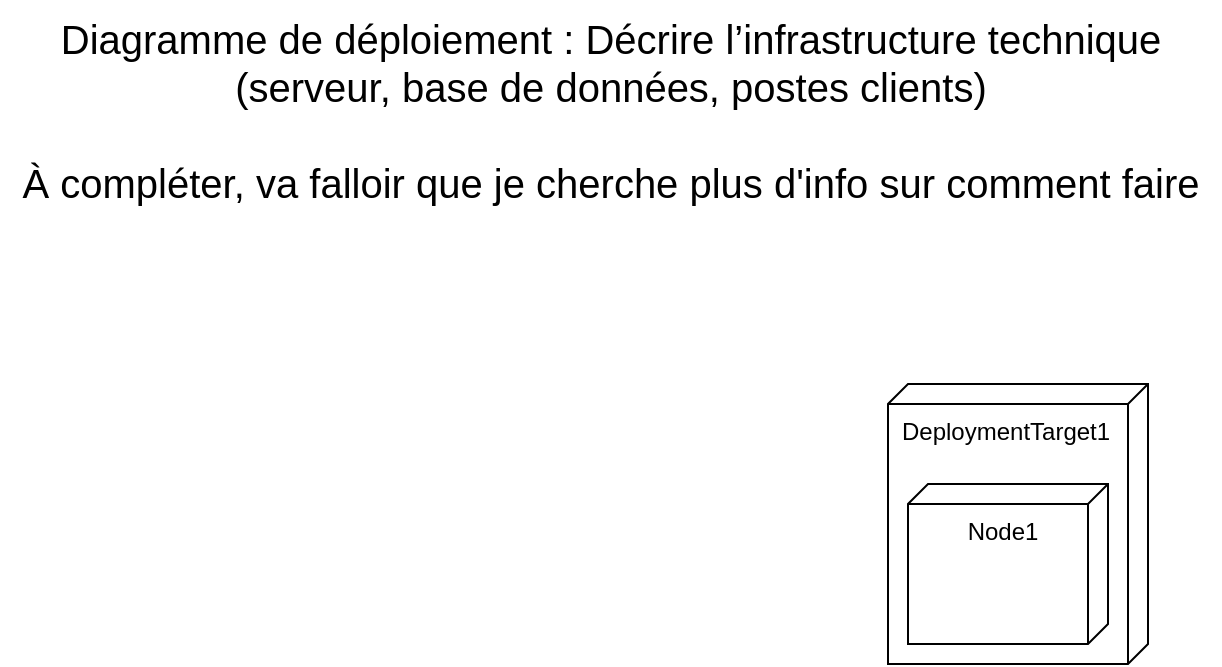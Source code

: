 <mxfile version="26.0.11">
  <diagram name="Page-1" id="8gRMTGgq-YmFuHbSXMNl">
    <mxGraphModel grid="1" page="1" gridSize="10" guides="1" tooltips="1" connect="1" arrows="1" fold="1" pageScale="1" pageWidth="850" pageHeight="1100" math="0" shadow="0">
      <root>
        <mxCell id="0" />
        <mxCell id="1" parent="0" />
        <mxCell id="xDIspLkY8HmWVeIT4t0F-1" value="DeploymentTarget1" style="verticalAlign=top;align=left;shape=cube;size=10;direction=south;fontStyle=0;html=1;boundedLbl=1;spacingLeft=5;whiteSpace=wrap;" vertex="1" parent="1">
          <mxGeometry x="360" y="340" width="130" height="140" as="geometry" />
        </mxCell>
        <mxCell id="xDIspLkY8HmWVeIT4t0F-2" value="Node1" style="verticalAlign=top;align=center;shape=cube;size=10;direction=south;html=1;boundedLbl=1;spacingLeft=5;whiteSpace=wrap;" vertex="1" parent="xDIspLkY8HmWVeIT4t0F-1">
          <mxGeometry width="100" height="80" relative="1" as="geometry">
            <mxPoint x="10" y="50" as="offset" />
          </mxGeometry>
        </mxCell>
        <mxCell id="MeE7N6PHLQqvi69ch9c5-1" value="&lt;font style=&quot;font-size: 20px;&quot;&gt;Diagramme de déploiement : Décrire l’infrastructure technique&lt;br&gt;&lt;/font&gt;&lt;div&gt;&lt;font style=&quot;font-size: 20px;&quot;&gt;(serveur, base de données, postes clients)&lt;/font&gt;&lt;/div&gt;&lt;div&gt;&lt;font style=&quot;font-size: 20px;&quot;&gt;&lt;br&gt;&lt;/font&gt;&lt;/div&gt;&lt;div&gt;&lt;font style=&quot;font-size: 20px;&quot;&gt;À compléter, va falloir que je cherche plus d&#39;info sur comment faire&lt;/font&gt;&lt;/div&gt;" style="text;html=1;align=center;verticalAlign=middle;resizable=0;points=[];autosize=1;strokeColor=none;fillColor=none;" vertex="1" parent="1">
          <mxGeometry x="-84" y="148" width="610" height="110" as="geometry" />
        </mxCell>
      </root>
    </mxGraphModel>
  </diagram>
</mxfile>
